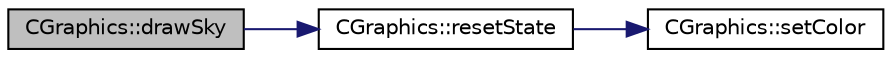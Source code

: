 digraph "CGraphics::drawSky"
{
 // INTERACTIVE_SVG=YES
  edge [fontname="Helvetica",fontsize="10",labelfontname="Helvetica",labelfontsize="10"];
  node [fontname="Helvetica",fontsize="10",shape=record];
  rankdir="LR";
  Node1 [label="CGraphics::drawSky",height=0.2,width=0.4,color="black", fillcolor="grey75", style="filled", fontcolor="black"];
  Node1 -> Node2 [color="midnightblue",fontsize="10",style="solid",fontname="Helvetica"];
  Node2 [label="CGraphics::resetState",height=0.2,width=0.4,color="black", fillcolor="white", style="filled",URL="$dc/d90/class_c_graphics.html#ac9ffa556ca1545fd2e51c2af0637990e"];
  Node2 -> Node3 [color="midnightblue",fontsize="10",style="solid",fontname="Helvetica"];
  Node3 [label="CGraphics::setColor",height=0.2,width=0.4,color="black", fillcolor="white", style="filled",URL="$dc/d90/class_c_graphics.html#a0f7f5c5986a73abc8a582af6ffc43624"];
}
